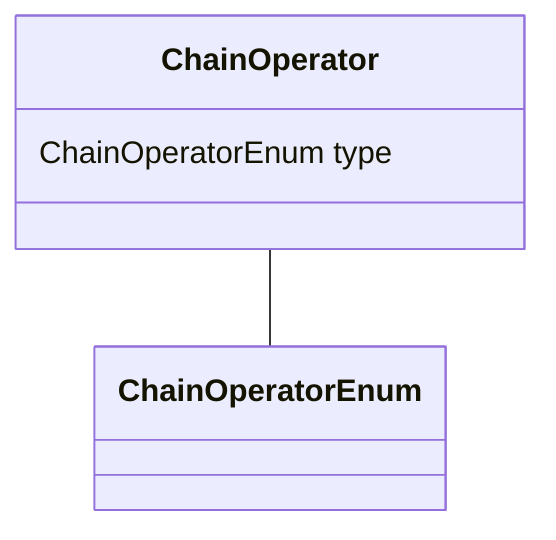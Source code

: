 classDiagram
  ChainOperator -- ChainOperatorEnum


class ChainOperator {

  ChainOperatorEnum type

 }